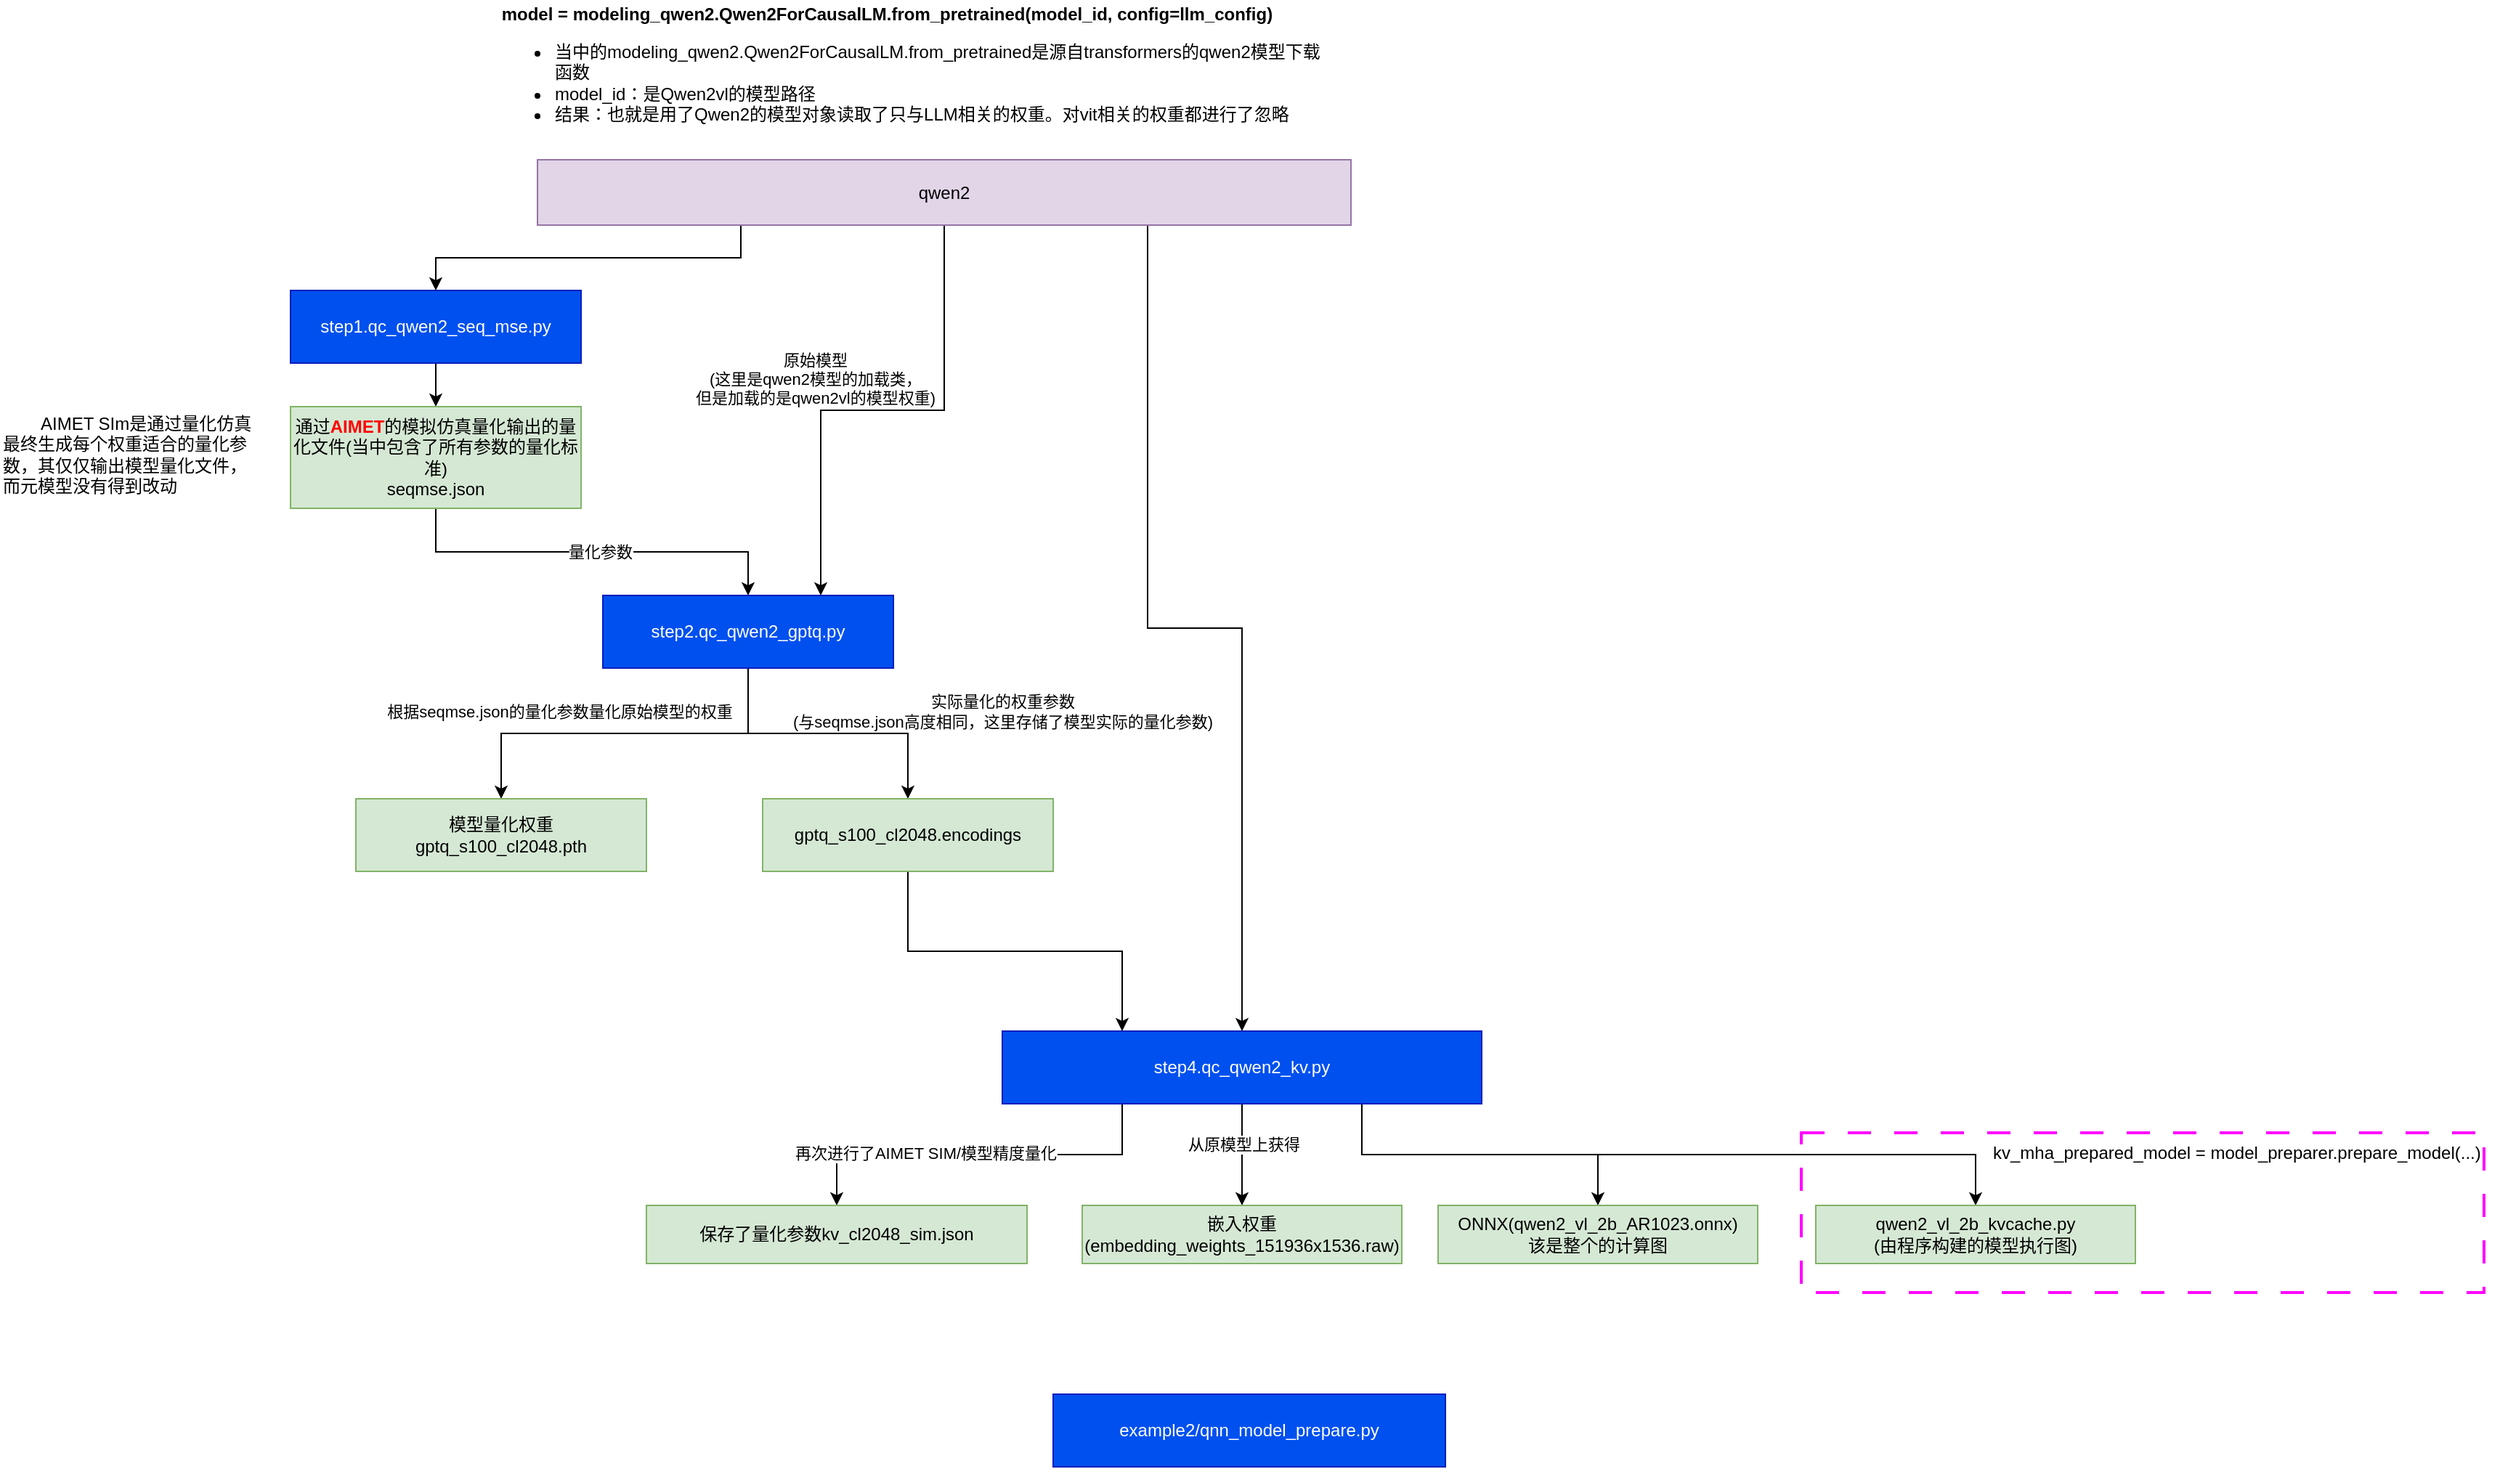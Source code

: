 <mxfile version="27.1.6">
  <diagram name="第 1 页" id="1yGRy3Rp8gqS7cy7YKH3">
    <mxGraphModel dx="1747" dy="494" grid="1" gridSize="10" guides="1" tooltips="1" connect="1" arrows="1" fold="1" page="1" pageScale="1" pageWidth="827" pageHeight="1169" math="0" shadow="0">
      <root>
        <mxCell id="0" />
        <mxCell id="1" parent="0" />
        <mxCell id="v-EcrwhODqZBku7ry2aD-37" value="" style="rounded=0;whiteSpace=wrap;html=1;dashed=1;dashPattern=8 8;strokeColor=#FF00FF;strokeWidth=2;" vertex="1" parent="1">
          <mxGeometry x="1200" y="840" width="470" height="110" as="geometry" />
        </mxCell>
        <mxCell id="v-EcrwhODqZBku7ry2aD-3" value="" style="edgeStyle=orthogonalEdgeStyle;rounded=0;orthogonalLoop=1;jettySize=auto;html=1;" edge="1" parent="1" source="v-EcrwhODqZBku7ry2aD-1" target="v-EcrwhODqZBku7ry2aD-2">
          <mxGeometry relative="1" as="geometry" />
        </mxCell>
        <mxCell id="v-EcrwhODqZBku7ry2aD-1" value="step1.qc_qwen2_seq_mse.py" style="rounded=0;whiteSpace=wrap;html=1;fillColor=#0050ef;fontColor=#ffffff;strokeColor=#001DBC;" vertex="1" parent="1">
          <mxGeometry x="160" y="260" width="200" height="50" as="geometry" />
        </mxCell>
        <mxCell id="v-EcrwhODqZBku7ry2aD-7" style="edgeStyle=orthogonalEdgeStyle;rounded=0;orthogonalLoop=1;jettySize=auto;html=1;exitX=0.5;exitY=1;exitDx=0;exitDy=0;entryX=0.5;entryY=0;entryDx=0;entryDy=0;" edge="1" parent="1" source="v-EcrwhODqZBku7ry2aD-2" target="v-EcrwhODqZBku7ry2aD-6">
          <mxGeometry relative="1" as="geometry" />
        </mxCell>
        <mxCell id="v-EcrwhODqZBku7ry2aD-9" value="量化参数" style="edgeLabel;html=1;align=center;verticalAlign=middle;resizable=0;points=[];" vertex="1" connectable="0" parent="v-EcrwhODqZBku7ry2aD-7">
          <mxGeometry x="0.035" relative="1" as="geometry">
            <mxPoint as="offset" />
          </mxGeometry>
        </mxCell>
        <mxCell id="v-EcrwhODqZBku7ry2aD-2" value="通过&lt;b&gt;&lt;font style=&quot;color: rgb(255, 0, 0);&quot;&gt;AIMET&lt;/font&gt;&lt;/b&gt;的模拟仿真量化输出的量化文件(当中包含了所有参数的量化标准)&lt;br&gt;seqmse.json" style="rounded=0;whiteSpace=wrap;html=1;fillColor=#d5e8d4;strokeColor=#82b366;" vertex="1" parent="1">
          <mxGeometry x="160" y="340" width="200" height="70" as="geometry" />
        </mxCell>
        <mxCell id="v-EcrwhODqZBku7ry2aD-5" style="edgeStyle=orthogonalEdgeStyle;rounded=0;orthogonalLoop=1;jettySize=auto;html=1;exitX=0.25;exitY=1;exitDx=0;exitDy=0;entryX=0.5;entryY=0;entryDx=0;entryDy=0;" edge="1" parent="1" source="v-EcrwhODqZBku7ry2aD-4" target="v-EcrwhODqZBku7ry2aD-1">
          <mxGeometry relative="1" as="geometry" />
        </mxCell>
        <mxCell id="v-EcrwhODqZBku7ry2aD-8" style="edgeStyle=orthogonalEdgeStyle;rounded=0;orthogonalLoop=1;jettySize=auto;html=1;exitX=0.5;exitY=1;exitDx=0;exitDy=0;entryX=0.75;entryY=0;entryDx=0;entryDy=0;" edge="1" parent="1" source="v-EcrwhODqZBku7ry2aD-4" target="v-EcrwhODqZBku7ry2aD-6">
          <mxGeometry relative="1" as="geometry" />
        </mxCell>
        <mxCell id="v-EcrwhODqZBku7ry2aD-10" value="原始模型&lt;div&gt;(这里是qwen2模型的加载类，&lt;/div&gt;&lt;div&gt;但是加载的是qwen2vl的模型权重)&lt;/div&gt;" style="edgeLabel;html=1;align=center;verticalAlign=middle;resizable=0;points=[];" vertex="1" connectable="0" parent="v-EcrwhODqZBku7ry2aD-8">
          <mxGeometry x="-0.024" y="-2" relative="1" as="geometry">
            <mxPoint x="-51" y="-20" as="offset" />
          </mxGeometry>
        </mxCell>
        <mxCell id="v-EcrwhODqZBku7ry2aD-22" style="edgeStyle=orthogonalEdgeStyle;rounded=0;orthogonalLoop=1;jettySize=auto;html=1;exitX=0.75;exitY=1;exitDx=0;exitDy=0;" edge="1" parent="1" source="v-EcrwhODqZBku7ry2aD-4" target="v-EcrwhODqZBku7ry2aD-20">
          <mxGeometry relative="1" as="geometry" />
        </mxCell>
        <mxCell id="v-EcrwhODqZBku7ry2aD-4" value="qwen2" style="rounded=0;whiteSpace=wrap;html=1;fillColor=#e1d5e7;strokeColor=#9673a6;" vertex="1" parent="1">
          <mxGeometry x="330" y="170" width="560" height="45" as="geometry" />
        </mxCell>
        <mxCell id="v-EcrwhODqZBku7ry2aD-12" value="" style="edgeStyle=orthogonalEdgeStyle;rounded=0;orthogonalLoop=1;jettySize=auto;html=1;" edge="1" parent="1" source="v-EcrwhODqZBku7ry2aD-6" target="v-EcrwhODqZBku7ry2aD-11">
          <mxGeometry relative="1" as="geometry" />
        </mxCell>
        <mxCell id="v-EcrwhODqZBku7ry2aD-14" value="根据seqmse.json的量化参数量化原始模型的权重" style="edgeLabel;html=1;align=center;verticalAlign=middle;resizable=0;points=[];" vertex="1" connectable="0" parent="v-EcrwhODqZBku7ry2aD-12">
          <mxGeometry x="-0.278" relative="1" as="geometry">
            <mxPoint x="-81" y="-15" as="offset" />
          </mxGeometry>
        </mxCell>
        <mxCell id="v-EcrwhODqZBku7ry2aD-18" style="edgeStyle=orthogonalEdgeStyle;rounded=0;orthogonalLoop=1;jettySize=auto;html=1;exitX=0.5;exitY=1;exitDx=0;exitDy=0;" edge="1" parent="1" source="v-EcrwhODqZBku7ry2aD-6" target="v-EcrwhODqZBku7ry2aD-17">
          <mxGeometry relative="1" as="geometry" />
        </mxCell>
        <mxCell id="v-EcrwhODqZBku7ry2aD-6" value="step2.qc_qwen2_gptq.py" style="rounded=0;whiteSpace=wrap;html=1;fillColor=#0050ef;fontColor=#ffffff;strokeColor=#001DBC;" vertex="1" parent="1">
          <mxGeometry x="375" y="470" width="200" height="50" as="geometry" />
        </mxCell>
        <mxCell id="v-EcrwhODqZBku7ry2aD-11" value="模型量化权重&lt;br&gt;gptq_s100_cl2048.pth" style="rounded=0;whiteSpace=wrap;html=1;fillColor=#d5e8d4;strokeColor=#82b366;" vertex="1" parent="1">
          <mxGeometry x="205" y="610" width="200" height="50" as="geometry" />
        </mxCell>
        <mxCell id="v-EcrwhODqZBku7ry2aD-13" value="&amp;nbsp; &amp;nbsp; &amp;nbsp; &amp;nbsp; AIMET SIm是通过量化仿真最终生成每个权重适合的量化参数，其仅仅输出模型量化文件，而元模型没有得到改动" style="text;strokeColor=none;align=left;fillColor=none;html=1;verticalAlign=middle;whiteSpace=wrap;rounded=0;" vertex="1" parent="1">
          <mxGeometry x="-40" y="340" width="180" height="65" as="geometry" />
        </mxCell>
        <mxCell id="v-EcrwhODqZBku7ry2aD-15" value="&lt;b&gt;&amp;nbsp;model = modeling_qwen2.Qwen2ForCausalLM.from_pretrained(model_id, config=llm_config)&lt;/b&gt;&lt;br&gt;&lt;ul&gt;&lt;li&gt;当中的modeling_qwen2.Qwen2ForCausalLM.from_pretrained是源自transformers的qwen2模型下载函数&lt;/li&gt;&lt;li&gt;model_id：是Qwen2vl的模型路径&lt;/li&gt;&lt;li&gt;结果：也就是用了Qwen2的模型对象读取了只与LLM相关的权重。对vit相关的权重都进行了忽略&lt;/li&gt;&lt;/ul&gt;" style="text;strokeColor=none;align=left;fillColor=none;html=1;verticalAlign=middle;whiteSpace=wrap;rounded=0;" vertex="1" parent="1">
          <mxGeometry x="300" y="60" width="570" height="100" as="geometry" />
        </mxCell>
        <mxCell id="v-EcrwhODqZBku7ry2aD-25" style="edgeStyle=orthogonalEdgeStyle;rounded=0;orthogonalLoop=1;jettySize=auto;html=1;exitX=0.5;exitY=1;exitDx=0;exitDy=0;entryX=0.25;entryY=0;entryDx=0;entryDy=0;" edge="1" parent="1" source="v-EcrwhODqZBku7ry2aD-17" target="v-EcrwhODqZBku7ry2aD-20">
          <mxGeometry relative="1" as="geometry" />
        </mxCell>
        <mxCell id="v-EcrwhODqZBku7ry2aD-17" value="gptq_s100_cl2048.encodings" style="rounded=0;whiteSpace=wrap;html=1;fillColor=#d5e8d4;strokeColor=#82b366;" vertex="1" parent="1">
          <mxGeometry x="485" y="610" width="200" height="50" as="geometry" />
        </mxCell>
        <mxCell id="v-EcrwhODqZBku7ry2aD-19" value="实际量化的权重参数&lt;div&gt;(与seqmse.json高度相同，这里存储了模型实际的量化参数)&lt;/div&gt;" style="edgeLabel;html=1;align=center;verticalAlign=middle;resizable=0;points=[];" vertex="1" connectable="0" parent="1">
          <mxGeometry x="650" y="550" as="geometry" />
        </mxCell>
        <mxCell id="v-EcrwhODqZBku7ry2aD-24" style="edgeStyle=orthogonalEdgeStyle;rounded=0;orthogonalLoop=1;jettySize=auto;html=1;exitX=0.25;exitY=1;exitDx=0;exitDy=0;" edge="1" parent="1" source="v-EcrwhODqZBku7ry2aD-20" target="v-EcrwhODqZBku7ry2aD-23">
          <mxGeometry relative="1" as="geometry" />
        </mxCell>
        <mxCell id="v-EcrwhODqZBku7ry2aD-28" value="再次进行了AIMET SIM/模型精度量化" style="edgeLabel;html=1;align=center;verticalAlign=middle;resizable=0;points=[];" vertex="1" connectable="0" parent="v-EcrwhODqZBku7ry2aD-24">
          <mxGeometry x="0.284" y="-1" relative="1" as="geometry">
            <mxPoint as="offset" />
          </mxGeometry>
        </mxCell>
        <mxCell id="v-EcrwhODqZBku7ry2aD-27" style="edgeStyle=orthogonalEdgeStyle;rounded=0;orthogonalLoop=1;jettySize=auto;html=1;exitX=0.5;exitY=1;exitDx=0;exitDy=0;entryX=0.5;entryY=0;entryDx=0;entryDy=0;" edge="1" parent="1" source="v-EcrwhODqZBku7ry2aD-20" target="v-EcrwhODqZBku7ry2aD-26">
          <mxGeometry relative="1" as="geometry" />
        </mxCell>
        <mxCell id="v-EcrwhODqZBku7ry2aD-29" value="从原模型上获得" style="edgeLabel;html=1;align=center;verticalAlign=middle;resizable=0;points=[];" vertex="1" connectable="0" parent="v-EcrwhODqZBku7ry2aD-27">
          <mxGeometry x="-0.193" y="1" relative="1" as="geometry">
            <mxPoint as="offset" />
          </mxGeometry>
        </mxCell>
        <mxCell id="v-EcrwhODqZBku7ry2aD-31" style="edgeStyle=orthogonalEdgeStyle;rounded=0;orthogonalLoop=1;jettySize=auto;html=1;exitX=0.75;exitY=1;exitDx=0;exitDy=0;entryX=0.5;entryY=0;entryDx=0;entryDy=0;" edge="1" parent="1" source="v-EcrwhODqZBku7ry2aD-20" target="v-EcrwhODqZBku7ry2aD-30">
          <mxGeometry relative="1" as="geometry" />
        </mxCell>
        <mxCell id="v-EcrwhODqZBku7ry2aD-36" style="edgeStyle=orthogonalEdgeStyle;rounded=0;orthogonalLoop=1;jettySize=auto;html=1;exitX=0.75;exitY=1;exitDx=0;exitDy=0;" edge="1" parent="1" source="v-EcrwhODqZBku7ry2aD-20" target="v-EcrwhODqZBku7ry2aD-35">
          <mxGeometry relative="1" as="geometry" />
        </mxCell>
        <mxCell id="v-EcrwhODqZBku7ry2aD-20" value="step4.qc_qwen2_kv.py" style="rounded=0;whiteSpace=wrap;html=1;fillColor=#0050ef;fontColor=#ffffff;strokeColor=#001DBC;" vertex="1" parent="1">
          <mxGeometry x="650" y="770" width="330" height="50" as="geometry" />
        </mxCell>
        <mxCell id="v-EcrwhODqZBku7ry2aD-23" value="保存了量化参数kv_cl2048_sim.json" style="rounded=0;whiteSpace=wrap;html=1;fillColor=#d5e8d4;strokeColor=#82b366;" vertex="1" parent="1">
          <mxGeometry x="405" y="890" width="262" height="40" as="geometry" />
        </mxCell>
        <mxCell id="v-EcrwhODqZBku7ry2aD-26" value="嵌入权重&lt;div&gt;(embedding_weights_151936x1536.raw)&lt;/div&gt;" style="rounded=0;whiteSpace=wrap;html=1;fillColor=#d5e8d4;strokeColor=#82b366;" vertex="1" parent="1">
          <mxGeometry x="705" y="890" width="220" height="40" as="geometry" />
        </mxCell>
        <mxCell id="v-EcrwhODqZBku7ry2aD-30" value="ONNX(qwen2_vl_2b_AR1023.onnx)&lt;br&gt;该是整个的计算图" style="rounded=0;whiteSpace=wrap;html=1;fillColor=#d5e8d4;strokeColor=#82b366;" vertex="1" parent="1">
          <mxGeometry x="950" y="890" width="220" height="40" as="geometry" />
        </mxCell>
        <mxCell id="v-EcrwhODqZBku7ry2aD-32" value="example2/qnn_model_prepare.py" style="rounded=0;whiteSpace=wrap;html=1;fillColor=#0050ef;fontColor=#ffffff;strokeColor=#001DBC;" vertex="1" parent="1">
          <mxGeometry x="685" y="1020" width="270" height="50" as="geometry" />
        </mxCell>
        <mxCell id="v-EcrwhODqZBku7ry2aD-35" value="&lt;span style=&quot;text-align: left;&quot;&gt;qwen2_vl_2b_kvcache.py&lt;/span&gt;&lt;div style=&quot;text-align: left;&quot;&gt;(由程序构建的模型执行图)&lt;/div&gt;" style="rounded=0;whiteSpace=wrap;html=1;fillColor=#d5e8d4;strokeColor=#82b366;" vertex="1" parent="1">
          <mxGeometry x="1210" y="890" width="220" height="40" as="geometry" />
        </mxCell>
        <mxCell id="v-EcrwhODqZBku7ry2aD-39" value="kv_mha_prepared_model = model_preparer.prepare_model(...)" style="text;whiteSpace=wrap;" vertex="1" parent="1">
          <mxGeometry x="1330" y="840" width="350" height="40" as="geometry" />
        </mxCell>
      </root>
    </mxGraphModel>
  </diagram>
</mxfile>

